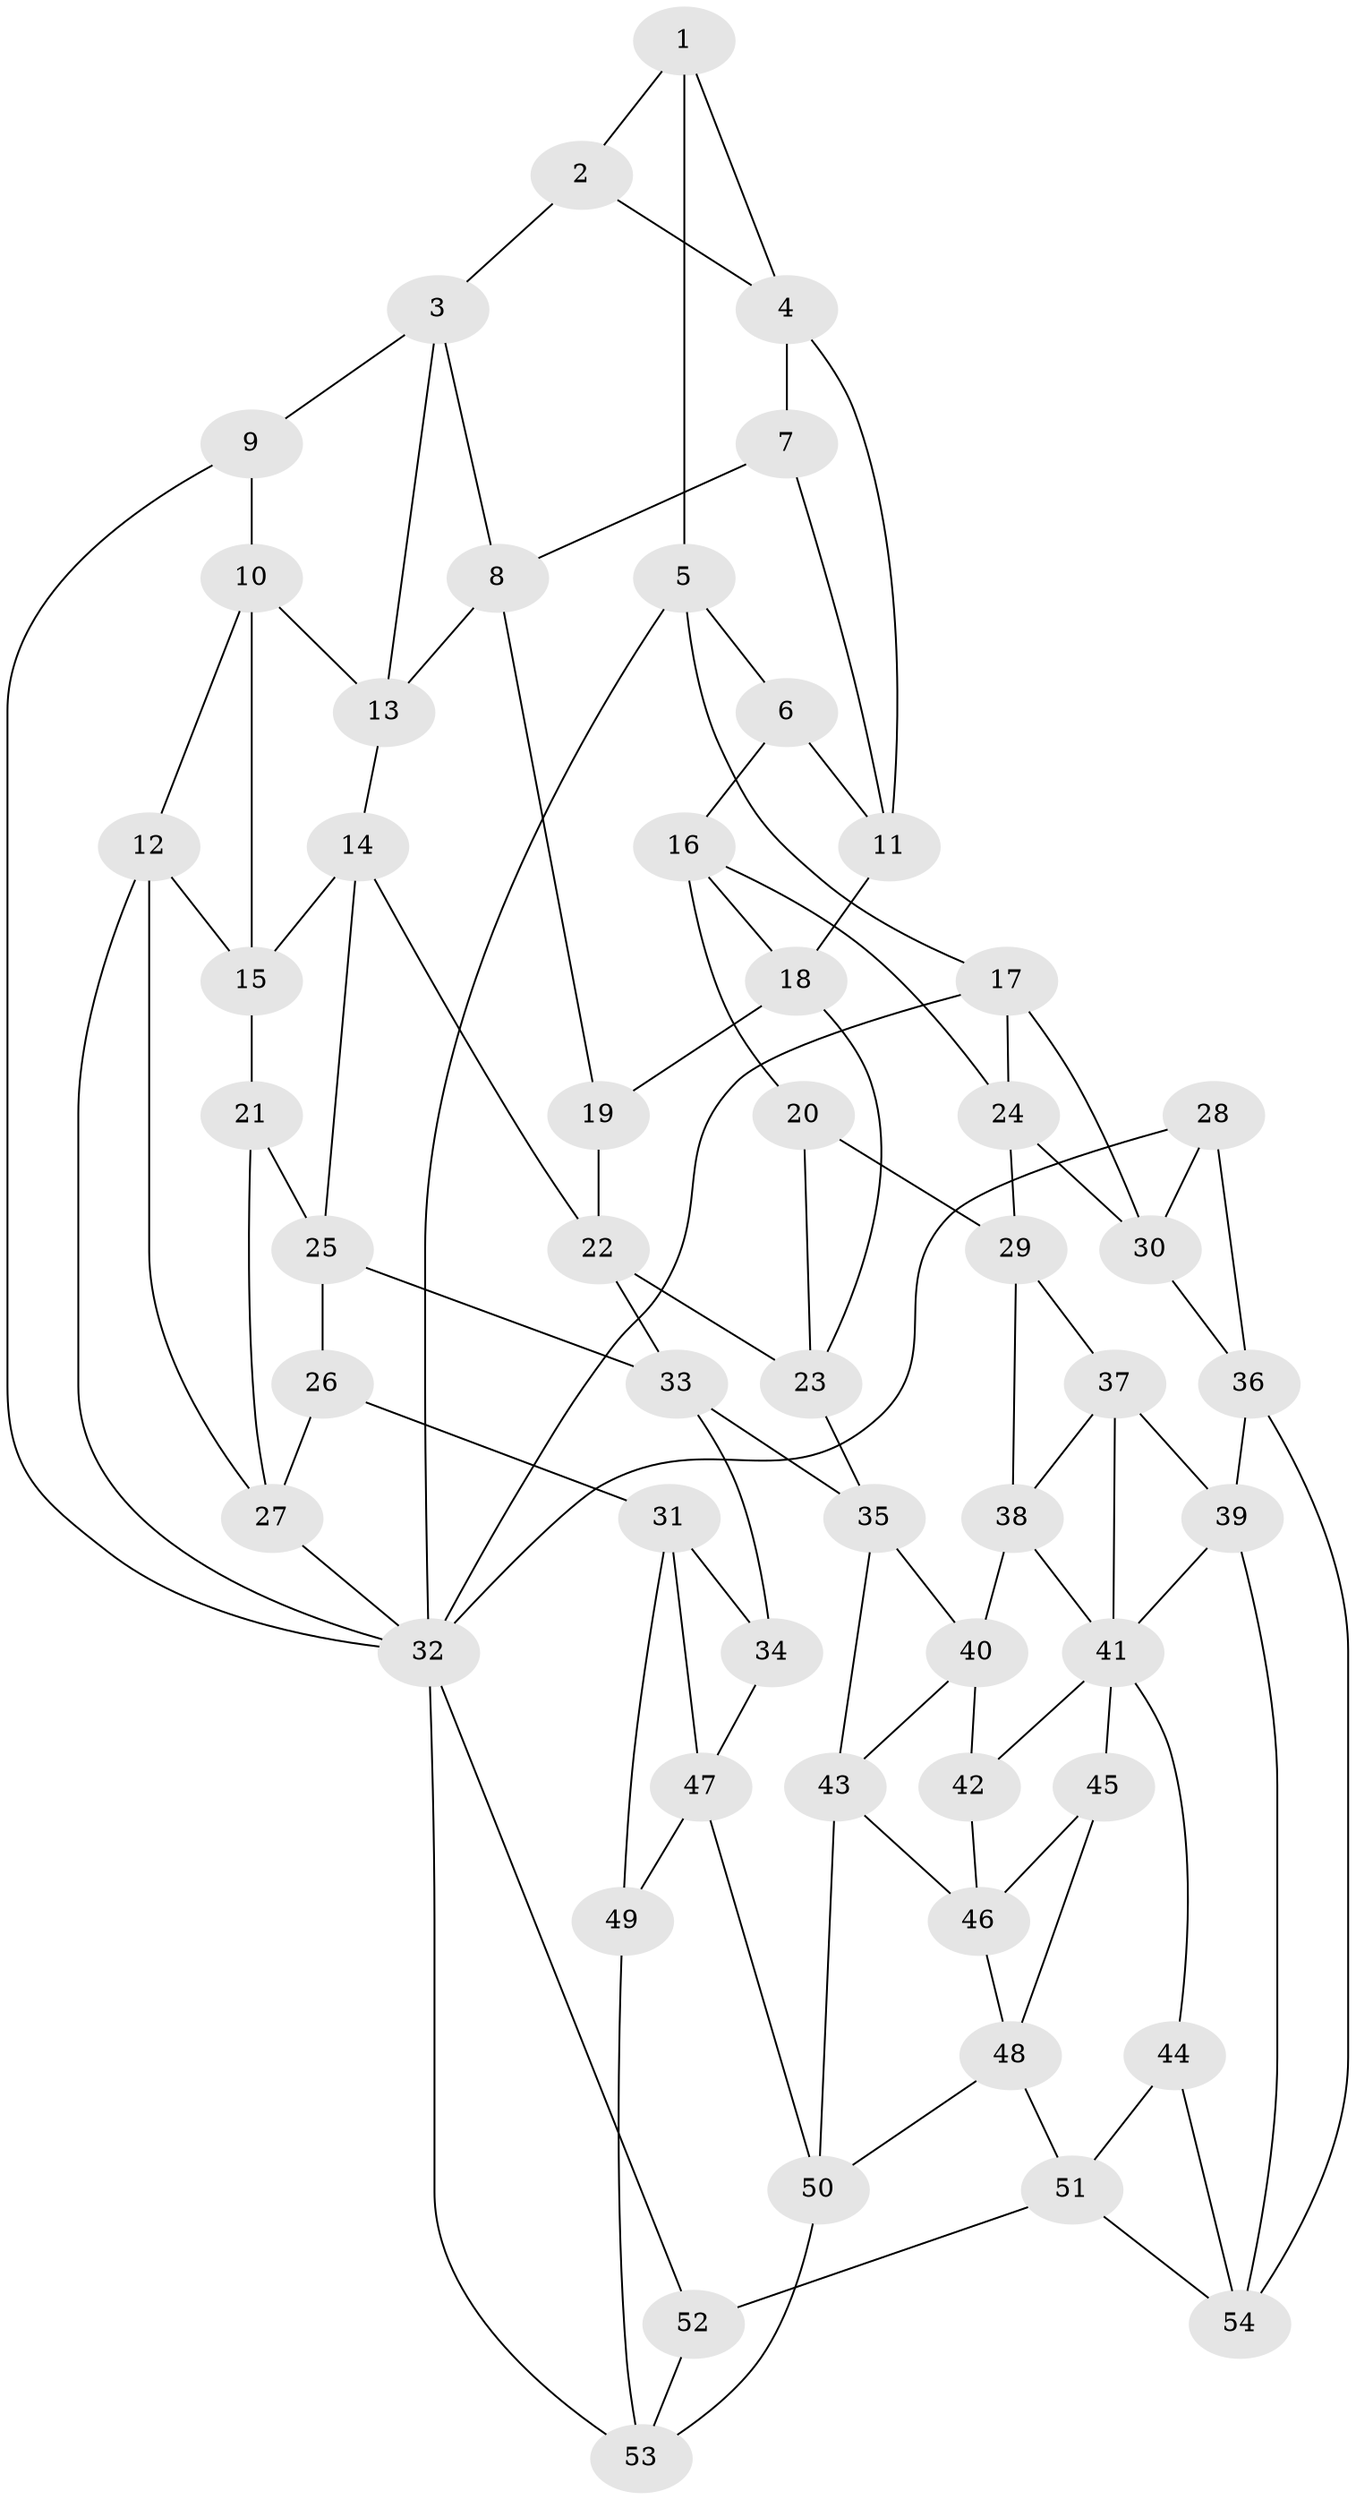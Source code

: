 // original degree distribution, {3: 0.018518518518518517, 4: 0.24074074074074073, 5: 0.5185185185185185, 6: 0.2222222222222222}
// Generated by graph-tools (version 1.1) at 2025/51/03/09/25 03:51:02]
// undirected, 54 vertices, 103 edges
graph export_dot {
graph [start="1"]
  node [color=gray90,style=filled];
  1;
  2;
  3;
  4;
  5;
  6;
  7;
  8;
  9;
  10;
  11;
  12;
  13;
  14;
  15;
  16;
  17;
  18;
  19;
  20;
  21;
  22;
  23;
  24;
  25;
  26;
  27;
  28;
  29;
  30;
  31;
  32;
  33;
  34;
  35;
  36;
  37;
  38;
  39;
  40;
  41;
  42;
  43;
  44;
  45;
  46;
  47;
  48;
  49;
  50;
  51;
  52;
  53;
  54;
  1 -- 2 [weight=1.0];
  1 -- 4 [weight=1.0];
  1 -- 5 [weight=1.0];
  2 -- 3 [weight=1.0];
  2 -- 4 [weight=1.0];
  3 -- 8 [weight=1.0];
  3 -- 9 [weight=1.0];
  3 -- 13 [weight=1.0];
  4 -- 7 [weight=1.0];
  4 -- 11 [weight=1.0];
  5 -- 6 [weight=1.0];
  5 -- 17 [weight=1.0];
  5 -- 32 [weight=1.0];
  6 -- 11 [weight=1.0];
  6 -- 16 [weight=1.0];
  7 -- 8 [weight=1.0];
  7 -- 11 [weight=1.0];
  8 -- 13 [weight=1.0];
  8 -- 19 [weight=1.0];
  9 -- 10 [weight=1.0];
  9 -- 32 [weight=1.0];
  10 -- 12 [weight=1.0];
  10 -- 13 [weight=1.0];
  10 -- 15 [weight=1.0];
  11 -- 18 [weight=1.0];
  12 -- 15 [weight=1.0];
  12 -- 27 [weight=1.0];
  12 -- 32 [weight=1.0];
  13 -- 14 [weight=1.0];
  14 -- 15 [weight=1.0];
  14 -- 22 [weight=1.0];
  14 -- 25 [weight=1.0];
  15 -- 21 [weight=1.0];
  16 -- 18 [weight=1.0];
  16 -- 20 [weight=1.0];
  16 -- 24 [weight=1.0];
  17 -- 24 [weight=1.0];
  17 -- 30 [weight=1.0];
  17 -- 32 [weight=1.0];
  18 -- 19 [weight=1.0];
  18 -- 23 [weight=1.0];
  19 -- 22 [weight=1.0];
  20 -- 23 [weight=1.0];
  20 -- 29 [weight=1.0];
  21 -- 25 [weight=1.0];
  21 -- 27 [weight=1.0];
  22 -- 23 [weight=1.0];
  22 -- 33 [weight=1.0];
  23 -- 35 [weight=1.0];
  24 -- 29 [weight=1.0];
  24 -- 30 [weight=1.0];
  25 -- 26 [weight=1.0];
  25 -- 33 [weight=1.0];
  26 -- 27 [weight=1.0];
  26 -- 31 [weight=1.0];
  27 -- 32 [weight=1.0];
  28 -- 30 [weight=1.0];
  28 -- 32 [weight=1.0];
  28 -- 36 [weight=1.0];
  29 -- 37 [weight=1.0];
  29 -- 38 [weight=1.0];
  30 -- 36 [weight=1.0];
  31 -- 34 [weight=1.0];
  31 -- 47 [weight=1.0];
  31 -- 49 [weight=1.0];
  32 -- 52 [weight=1.0];
  32 -- 53 [weight=1.0];
  33 -- 34 [weight=2.0];
  33 -- 35 [weight=1.0];
  34 -- 47 [weight=1.0];
  35 -- 40 [weight=1.0];
  35 -- 43 [weight=1.0];
  36 -- 39 [weight=1.0];
  36 -- 54 [weight=1.0];
  37 -- 38 [weight=1.0];
  37 -- 39 [weight=1.0];
  37 -- 41 [weight=1.0];
  38 -- 40 [weight=1.0];
  38 -- 41 [weight=1.0];
  39 -- 41 [weight=1.0];
  39 -- 54 [weight=1.0];
  40 -- 42 [weight=1.0];
  40 -- 43 [weight=1.0];
  41 -- 42 [weight=1.0];
  41 -- 44 [weight=1.0];
  41 -- 45 [weight=1.0];
  42 -- 46 [weight=1.0];
  43 -- 46 [weight=1.0];
  43 -- 50 [weight=1.0];
  44 -- 51 [weight=1.0];
  44 -- 54 [weight=1.0];
  45 -- 46 [weight=1.0];
  45 -- 48 [weight=1.0];
  46 -- 48 [weight=1.0];
  47 -- 49 [weight=1.0];
  47 -- 50 [weight=1.0];
  48 -- 50 [weight=1.0];
  48 -- 51 [weight=1.0];
  49 -- 53 [weight=1.0];
  50 -- 53 [weight=1.0];
  51 -- 52 [weight=1.0];
  51 -- 54 [weight=1.0];
  52 -- 53 [weight=1.0];
}
